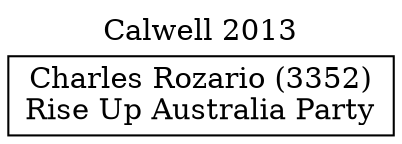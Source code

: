 // House preference flow
digraph "Charles Rozario (3352)_Calwell_2013" {
	graph [label="Calwell 2013" labelloc=t mclimit=10]
	node [shape=box]
	"Charles Rozario (3352)" [label="Charles Rozario (3352)
Rise Up Australia Party"]
}
